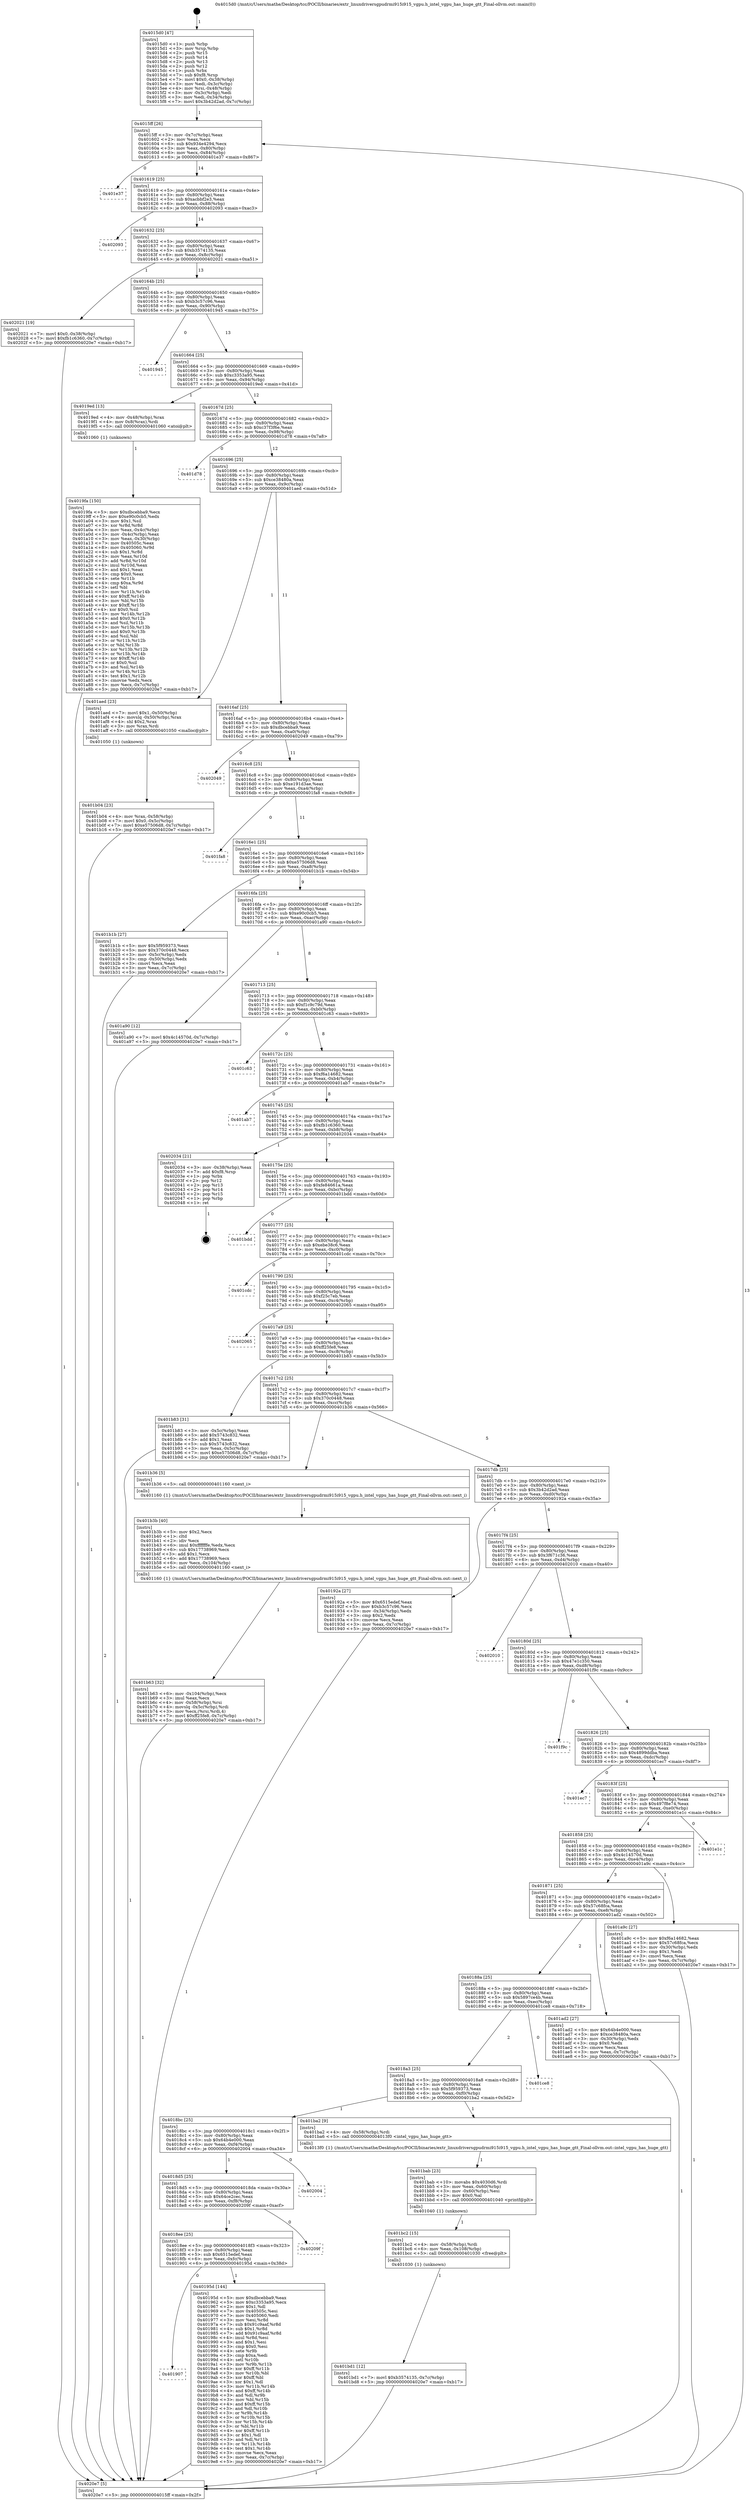 digraph "0x4015d0" {
  label = "0x4015d0 (/mnt/c/Users/mathe/Desktop/tcc/POCII/binaries/extr_linuxdriversgpudrmi915i915_vgpu.h_intel_vgpu_has_huge_gtt_Final-ollvm.out::main(0))"
  labelloc = "t"
  node[shape=record]

  Entry [label="",width=0.3,height=0.3,shape=circle,fillcolor=black,style=filled]
  "0x4015ff" [label="{
     0x4015ff [26]\l
     | [instrs]\l
     &nbsp;&nbsp;0x4015ff \<+3\>: mov -0x7c(%rbp),%eax\l
     &nbsp;&nbsp;0x401602 \<+2\>: mov %eax,%ecx\l
     &nbsp;&nbsp;0x401604 \<+6\>: sub $0x934e4294,%ecx\l
     &nbsp;&nbsp;0x40160a \<+3\>: mov %eax,-0x80(%rbp)\l
     &nbsp;&nbsp;0x40160d \<+6\>: mov %ecx,-0x84(%rbp)\l
     &nbsp;&nbsp;0x401613 \<+6\>: je 0000000000401e37 \<main+0x867\>\l
  }"]
  "0x401e37" [label="{
     0x401e37\l
  }", style=dashed]
  "0x401619" [label="{
     0x401619 [25]\l
     | [instrs]\l
     &nbsp;&nbsp;0x401619 \<+5\>: jmp 000000000040161e \<main+0x4e\>\l
     &nbsp;&nbsp;0x40161e \<+3\>: mov -0x80(%rbp),%eax\l
     &nbsp;&nbsp;0x401621 \<+5\>: sub $0xacbbf2e3,%eax\l
     &nbsp;&nbsp;0x401626 \<+6\>: mov %eax,-0x88(%rbp)\l
     &nbsp;&nbsp;0x40162c \<+6\>: je 0000000000402093 \<main+0xac3\>\l
  }"]
  Exit [label="",width=0.3,height=0.3,shape=circle,fillcolor=black,style=filled,peripheries=2]
  "0x402093" [label="{
     0x402093\l
  }", style=dashed]
  "0x401632" [label="{
     0x401632 [25]\l
     | [instrs]\l
     &nbsp;&nbsp;0x401632 \<+5\>: jmp 0000000000401637 \<main+0x67\>\l
     &nbsp;&nbsp;0x401637 \<+3\>: mov -0x80(%rbp),%eax\l
     &nbsp;&nbsp;0x40163a \<+5\>: sub $0xb3574135,%eax\l
     &nbsp;&nbsp;0x40163f \<+6\>: mov %eax,-0x8c(%rbp)\l
     &nbsp;&nbsp;0x401645 \<+6\>: je 0000000000402021 \<main+0xa51\>\l
  }"]
  "0x401bd1" [label="{
     0x401bd1 [12]\l
     | [instrs]\l
     &nbsp;&nbsp;0x401bd1 \<+7\>: movl $0xb3574135,-0x7c(%rbp)\l
     &nbsp;&nbsp;0x401bd8 \<+5\>: jmp 00000000004020e7 \<main+0xb17\>\l
  }"]
  "0x402021" [label="{
     0x402021 [19]\l
     | [instrs]\l
     &nbsp;&nbsp;0x402021 \<+7\>: movl $0x0,-0x38(%rbp)\l
     &nbsp;&nbsp;0x402028 \<+7\>: movl $0xfb1c6360,-0x7c(%rbp)\l
     &nbsp;&nbsp;0x40202f \<+5\>: jmp 00000000004020e7 \<main+0xb17\>\l
  }"]
  "0x40164b" [label="{
     0x40164b [25]\l
     | [instrs]\l
     &nbsp;&nbsp;0x40164b \<+5\>: jmp 0000000000401650 \<main+0x80\>\l
     &nbsp;&nbsp;0x401650 \<+3\>: mov -0x80(%rbp),%eax\l
     &nbsp;&nbsp;0x401653 \<+5\>: sub $0xb3c57c96,%eax\l
     &nbsp;&nbsp;0x401658 \<+6\>: mov %eax,-0x90(%rbp)\l
     &nbsp;&nbsp;0x40165e \<+6\>: je 0000000000401945 \<main+0x375\>\l
  }"]
  "0x401bc2" [label="{
     0x401bc2 [15]\l
     | [instrs]\l
     &nbsp;&nbsp;0x401bc2 \<+4\>: mov -0x58(%rbp),%rdi\l
     &nbsp;&nbsp;0x401bc6 \<+6\>: mov %eax,-0x108(%rbp)\l
     &nbsp;&nbsp;0x401bcc \<+5\>: call 0000000000401030 \<free@plt\>\l
     | [calls]\l
     &nbsp;&nbsp;0x401030 \{1\} (unknown)\l
  }"]
  "0x401945" [label="{
     0x401945\l
  }", style=dashed]
  "0x401664" [label="{
     0x401664 [25]\l
     | [instrs]\l
     &nbsp;&nbsp;0x401664 \<+5\>: jmp 0000000000401669 \<main+0x99\>\l
     &nbsp;&nbsp;0x401669 \<+3\>: mov -0x80(%rbp),%eax\l
     &nbsp;&nbsp;0x40166c \<+5\>: sub $0xc3353a95,%eax\l
     &nbsp;&nbsp;0x401671 \<+6\>: mov %eax,-0x94(%rbp)\l
     &nbsp;&nbsp;0x401677 \<+6\>: je 00000000004019ed \<main+0x41d\>\l
  }"]
  "0x401bab" [label="{
     0x401bab [23]\l
     | [instrs]\l
     &nbsp;&nbsp;0x401bab \<+10\>: movabs $0x4030d6,%rdi\l
     &nbsp;&nbsp;0x401bb5 \<+3\>: mov %eax,-0x60(%rbp)\l
     &nbsp;&nbsp;0x401bb8 \<+3\>: mov -0x60(%rbp),%esi\l
     &nbsp;&nbsp;0x401bbb \<+2\>: mov $0x0,%al\l
     &nbsp;&nbsp;0x401bbd \<+5\>: call 0000000000401040 \<printf@plt\>\l
     | [calls]\l
     &nbsp;&nbsp;0x401040 \{1\} (unknown)\l
  }"]
  "0x4019ed" [label="{
     0x4019ed [13]\l
     | [instrs]\l
     &nbsp;&nbsp;0x4019ed \<+4\>: mov -0x48(%rbp),%rax\l
     &nbsp;&nbsp;0x4019f1 \<+4\>: mov 0x8(%rax),%rdi\l
     &nbsp;&nbsp;0x4019f5 \<+5\>: call 0000000000401060 \<atoi@plt\>\l
     | [calls]\l
     &nbsp;&nbsp;0x401060 \{1\} (unknown)\l
  }"]
  "0x40167d" [label="{
     0x40167d [25]\l
     | [instrs]\l
     &nbsp;&nbsp;0x40167d \<+5\>: jmp 0000000000401682 \<main+0xb2\>\l
     &nbsp;&nbsp;0x401682 \<+3\>: mov -0x80(%rbp),%eax\l
     &nbsp;&nbsp;0x401685 \<+5\>: sub $0xc37f3f6e,%eax\l
     &nbsp;&nbsp;0x40168a \<+6\>: mov %eax,-0x98(%rbp)\l
     &nbsp;&nbsp;0x401690 \<+6\>: je 0000000000401d78 \<main+0x7a8\>\l
  }"]
  "0x401b63" [label="{
     0x401b63 [32]\l
     | [instrs]\l
     &nbsp;&nbsp;0x401b63 \<+6\>: mov -0x104(%rbp),%ecx\l
     &nbsp;&nbsp;0x401b69 \<+3\>: imul %eax,%ecx\l
     &nbsp;&nbsp;0x401b6c \<+4\>: mov -0x58(%rbp),%rsi\l
     &nbsp;&nbsp;0x401b70 \<+4\>: movslq -0x5c(%rbp),%rdi\l
     &nbsp;&nbsp;0x401b74 \<+3\>: mov %ecx,(%rsi,%rdi,4)\l
     &nbsp;&nbsp;0x401b77 \<+7\>: movl $0xff25fe8,-0x7c(%rbp)\l
     &nbsp;&nbsp;0x401b7e \<+5\>: jmp 00000000004020e7 \<main+0xb17\>\l
  }"]
  "0x401d78" [label="{
     0x401d78\l
  }", style=dashed]
  "0x401696" [label="{
     0x401696 [25]\l
     | [instrs]\l
     &nbsp;&nbsp;0x401696 \<+5\>: jmp 000000000040169b \<main+0xcb\>\l
     &nbsp;&nbsp;0x40169b \<+3\>: mov -0x80(%rbp),%eax\l
     &nbsp;&nbsp;0x40169e \<+5\>: sub $0xce38480a,%eax\l
     &nbsp;&nbsp;0x4016a3 \<+6\>: mov %eax,-0x9c(%rbp)\l
     &nbsp;&nbsp;0x4016a9 \<+6\>: je 0000000000401aed \<main+0x51d\>\l
  }"]
  "0x401b3b" [label="{
     0x401b3b [40]\l
     | [instrs]\l
     &nbsp;&nbsp;0x401b3b \<+5\>: mov $0x2,%ecx\l
     &nbsp;&nbsp;0x401b40 \<+1\>: cltd\l
     &nbsp;&nbsp;0x401b41 \<+2\>: idiv %ecx\l
     &nbsp;&nbsp;0x401b43 \<+6\>: imul $0xfffffffe,%edx,%ecx\l
     &nbsp;&nbsp;0x401b49 \<+6\>: sub $0x17738969,%ecx\l
     &nbsp;&nbsp;0x401b4f \<+3\>: add $0x1,%ecx\l
     &nbsp;&nbsp;0x401b52 \<+6\>: add $0x17738969,%ecx\l
     &nbsp;&nbsp;0x401b58 \<+6\>: mov %ecx,-0x104(%rbp)\l
     &nbsp;&nbsp;0x401b5e \<+5\>: call 0000000000401160 \<next_i\>\l
     | [calls]\l
     &nbsp;&nbsp;0x401160 \{1\} (/mnt/c/Users/mathe/Desktop/tcc/POCII/binaries/extr_linuxdriversgpudrmi915i915_vgpu.h_intel_vgpu_has_huge_gtt_Final-ollvm.out::next_i)\l
  }"]
  "0x401aed" [label="{
     0x401aed [23]\l
     | [instrs]\l
     &nbsp;&nbsp;0x401aed \<+7\>: movl $0x1,-0x50(%rbp)\l
     &nbsp;&nbsp;0x401af4 \<+4\>: movslq -0x50(%rbp),%rax\l
     &nbsp;&nbsp;0x401af8 \<+4\>: shl $0x2,%rax\l
     &nbsp;&nbsp;0x401afc \<+3\>: mov %rax,%rdi\l
     &nbsp;&nbsp;0x401aff \<+5\>: call 0000000000401050 \<malloc@plt\>\l
     | [calls]\l
     &nbsp;&nbsp;0x401050 \{1\} (unknown)\l
  }"]
  "0x4016af" [label="{
     0x4016af [25]\l
     | [instrs]\l
     &nbsp;&nbsp;0x4016af \<+5\>: jmp 00000000004016b4 \<main+0xe4\>\l
     &nbsp;&nbsp;0x4016b4 \<+3\>: mov -0x80(%rbp),%eax\l
     &nbsp;&nbsp;0x4016b7 \<+5\>: sub $0xdbcebba9,%eax\l
     &nbsp;&nbsp;0x4016bc \<+6\>: mov %eax,-0xa0(%rbp)\l
     &nbsp;&nbsp;0x4016c2 \<+6\>: je 0000000000402049 \<main+0xa79\>\l
  }"]
  "0x401b04" [label="{
     0x401b04 [23]\l
     | [instrs]\l
     &nbsp;&nbsp;0x401b04 \<+4\>: mov %rax,-0x58(%rbp)\l
     &nbsp;&nbsp;0x401b08 \<+7\>: movl $0x0,-0x5c(%rbp)\l
     &nbsp;&nbsp;0x401b0f \<+7\>: movl $0xe57506d8,-0x7c(%rbp)\l
     &nbsp;&nbsp;0x401b16 \<+5\>: jmp 00000000004020e7 \<main+0xb17\>\l
  }"]
  "0x402049" [label="{
     0x402049\l
  }", style=dashed]
  "0x4016c8" [label="{
     0x4016c8 [25]\l
     | [instrs]\l
     &nbsp;&nbsp;0x4016c8 \<+5\>: jmp 00000000004016cd \<main+0xfd\>\l
     &nbsp;&nbsp;0x4016cd \<+3\>: mov -0x80(%rbp),%eax\l
     &nbsp;&nbsp;0x4016d0 \<+5\>: sub $0xe191d3ae,%eax\l
     &nbsp;&nbsp;0x4016d5 \<+6\>: mov %eax,-0xa4(%rbp)\l
     &nbsp;&nbsp;0x4016db \<+6\>: je 0000000000401fa8 \<main+0x9d8\>\l
  }"]
  "0x4019fa" [label="{
     0x4019fa [150]\l
     | [instrs]\l
     &nbsp;&nbsp;0x4019fa \<+5\>: mov $0xdbcebba9,%ecx\l
     &nbsp;&nbsp;0x4019ff \<+5\>: mov $0xe90c0cb5,%edx\l
     &nbsp;&nbsp;0x401a04 \<+3\>: mov $0x1,%sil\l
     &nbsp;&nbsp;0x401a07 \<+3\>: xor %r8d,%r8d\l
     &nbsp;&nbsp;0x401a0a \<+3\>: mov %eax,-0x4c(%rbp)\l
     &nbsp;&nbsp;0x401a0d \<+3\>: mov -0x4c(%rbp),%eax\l
     &nbsp;&nbsp;0x401a10 \<+3\>: mov %eax,-0x30(%rbp)\l
     &nbsp;&nbsp;0x401a13 \<+7\>: mov 0x40505c,%eax\l
     &nbsp;&nbsp;0x401a1a \<+8\>: mov 0x405060,%r9d\l
     &nbsp;&nbsp;0x401a22 \<+4\>: sub $0x1,%r8d\l
     &nbsp;&nbsp;0x401a26 \<+3\>: mov %eax,%r10d\l
     &nbsp;&nbsp;0x401a29 \<+3\>: add %r8d,%r10d\l
     &nbsp;&nbsp;0x401a2c \<+4\>: imul %r10d,%eax\l
     &nbsp;&nbsp;0x401a30 \<+3\>: and $0x1,%eax\l
     &nbsp;&nbsp;0x401a33 \<+3\>: cmp $0x0,%eax\l
     &nbsp;&nbsp;0x401a36 \<+4\>: sete %r11b\l
     &nbsp;&nbsp;0x401a3a \<+4\>: cmp $0xa,%r9d\l
     &nbsp;&nbsp;0x401a3e \<+3\>: setl %bl\l
     &nbsp;&nbsp;0x401a41 \<+3\>: mov %r11b,%r14b\l
     &nbsp;&nbsp;0x401a44 \<+4\>: xor $0xff,%r14b\l
     &nbsp;&nbsp;0x401a48 \<+3\>: mov %bl,%r15b\l
     &nbsp;&nbsp;0x401a4b \<+4\>: xor $0xff,%r15b\l
     &nbsp;&nbsp;0x401a4f \<+4\>: xor $0x0,%sil\l
     &nbsp;&nbsp;0x401a53 \<+3\>: mov %r14b,%r12b\l
     &nbsp;&nbsp;0x401a56 \<+4\>: and $0x0,%r12b\l
     &nbsp;&nbsp;0x401a5a \<+3\>: and %sil,%r11b\l
     &nbsp;&nbsp;0x401a5d \<+3\>: mov %r15b,%r13b\l
     &nbsp;&nbsp;0x401a60 \<+4\>: and $0x0,%r13b\l
     &nbsp;&nbsp;0x401a64 \<+3\>: and %sil,%bl\l
     &nbsp;&nbsp;0x401a67 \<+3\>: or %r11b,%r12b\l
     &nbsp;&nbsp;0x401a6a \<+3\>: or %bl,%r13b\l
     &nbsp;&nbsp;0x401a6d \<+3\>: xor %r13b,%r12b\l
     &nbsp;&nbsp;0x401a70 \<+3\>: or %r15b,%r14b\l
     &nbsp;&nbsp;0x401a73 \<+4\>: xor $0xff,%r14b\l
     &nbsp;&nbsp;0x401a77 \<+4\>: or $0x0,%sil\l
     &nbsp;&nbsp;0x401a7b \<+3\>: and %sil,%r14b\l
     &nbsp;&nbsp;0x401a7e \<+3\>: or %r14b,%r12b\l
     &nbsp;&nbsp;0x401a81 \<+4\>: test $0x1,%r12b\l
     &nbsp;&nbsp;0x401a85 \<+3\>: cmovne %edx,%ecx\l
     &nbsp;&nbsp;0x401a88 \<+3\>: mov %ecx,-0x7c(%rbp)\l
     &nbsp;&nbsp;0x401a8b \<+5\>: jmp 00000000004020e7 \<main+0xb17\>\l
  }"]
  "0x401fa8" [label="{
     0x401fa8\l
  }", style=dashed]
  "0x4016e1" [label="{
     0x4016e1 [25]\l
     | [instrs]\l
     &nbsp;&nbsp;0x4016e1 \<+5\>: jmp 00000000004016e6 \<main+0x116\>\l
     &nbsp;&nbsp;0x4016e6 \<+3\>: mov -0x80(%rbp),%eax\l
     &nbsp;&nbsp;0x4016e9 \<+5\>: sub $0xe57506d8,%eax\l
     &nbsp;&nbsp;0x4016ee \<+6\>: mov %eax,-0xa8(%rbp)\l
     &nbsp;&nbsp;0x4016f4 \<+6\>: je 0000000000401b1b \<main+0x54b\>\l
  }"]
  "0x401907" [label="{
     0x401907\l
  }", style=dashed]
  "0x401b1b" [label="{
     0x401b1b [27]\l
     | [instrs]\l
     &nbsp;&nbsp;0x401b1b \<+5\>: mov $0x5f959373,%eax\l
     &nbsp;&nbsp;0x401b20 \<+5\>: mov $0x370c0448,%ecx\l
     &nbsp;&nbsp;0x401b25 \<+3\>: mov -0x5c(%rbp),%edx\l
     &nbsp;&nbsp;0x401b28 \<+3\>: cmp -0x50(%rbp),%edx\l
     &nbsp;&nbsp;0x401b2b \<+3\>: cmovl %ecx,%eax\l
     &nbsp;&nbsp;0x401b2e \<+3\>: mov %eax,-0x7c(%rbp)\l
     &nbsp;&nbsp;0x401b31 \<+5\>: jmp 00000000004020e7 \<main+0xb17\>\l
  }"]
  "0x4016fa" [label="{
     0x4016fa [25]\l
     | [instrs]\l
     &nbsp;&nbsp;0x4016fa \<+5\>: jmp 00000000004016ff \<main+0x12f\>\l
     &nbsp;&nbsp;0x4016ff \<+3\>: mov -0x80(%rbp),%eax\l
     &nbsp;&nbsp;0x401702 \<+5\>: sub $0xe90c0cb5,%eax\l
     &nbsp;&nbsp;0x401707 \<+6\>: mov %eax,-0xac(%rbp)\l
     &nbsp;&nbsp;0x40170d \<+6\>: je 0000000000401a90 \<main+0x4c0\>\l
  }"]
  "0x40195d" [label="{
     0x40195d [144]\l
     | [instrs]\l
     &nbsp;&nbsp;0x40195d \<+5\>: mov $0xdbcebba9,%eax\l
     &nbsp;&nbsp;0x401962 \<+5\>: mov $0xc3353a95,%ecx\l
     &nbsp;&nbsp;0x401967 \<+2\>: mov $0x1,%dl\l
     &nbsp;&nbsp;0x401969 \<+7\>: mov 0x40505c,%esi\l
     &nbsp;&nbsp;0x401970 \<+7\>: mov 0x405060,%edi\l
     &nbsp;&nbsp;0x401977 \<+3\>: mov %esi,%r8d\l
     &nbsp;&nbsp;0x40197a \<+7\>: sub $0x91c9aaf,%r8d\l
     &nbsp;&nbsp;0x401981 \<+4\>: sub $0x1,%r8d\l
     &nbsp;&nbsp;0x401985 \<+7\>: add $0x91c9aaf,%r8d\l
     &nbsp;&nbsp;0x40198c \<+4\>: imul %r8d,%esi\l
     &nbsp;&nbsp;0x401990 \<+3\>: and $0x1,%esi\l
     &nbsp;&nbsp;0x401993 \<+3\>: cmp $0x0,%esi\l
     &nbsp;&nbsp;0x401996 \<+4\>: sete %r9b\l
     &nbsp;&nbsp;0x40199a \<+3\>: cmp $0xa,%edi\l
     &nbsp;&nbsp;0x40199d \<+4\>: setl %r10b\l
     &nbsp;&nbsp;0x4019a1 \<+3\>: mov %r9b,%r11b\l
     &nbsp;&nbsp;0x4019a4 \<+4\>: xor $0xff,%r11b\l
     &nbsp;&nbsp;0x4019a8 \<+3\>: mov %r10b,%bl\l
     &nbsp;&nbsp;0x4019ab \<+3\>: xor $0xff,%bl\l
     &nbsp;&nbsp;0x4019ae \<+3\>: xor $0x1,%dl\l
     &nbsp;&nbsp;0x4019b1 \<+3\>: mov %r11b,%r14b\l
     &nbsp;&nbsp;0x4019b4 \<+4\>: and $0xff,%r14b\l
     &nbsp;&nbsp;0x4019b8 \<+3\>: and %dl,%r9b\l
     &nbsp;&nbsp;0x4019bb \<+3\>: mov %bl,%r15b\l
     &nbsp;&nbsp;0x4019be \<+4\>: and $0xff,%r15b\l
     &nbsp;&nbsp;0x4019c2 \<+3\>: and %dl,%r10b\l
     &nbsp;&nbsp;0x4019c5 \<+3\>: or %r9b,%r14b\l
     &nbsp;&nbsp;0x4019c8 \<+3\>: or %r10b,%r15b\l
     &nbsp;&nbsp;0x4019cb \<+3\>: xor %r15b,%r14b\l
     &nbsp;&nbsp;0x4019ce \<+3\>: or %bl,%r11b\l
     &nbsp;&nbsp;0x4019d1 \<+4\>: xor $0xff,%r11b\l
     &nbsp;&nbsp;0x4019d5 \<+3\>: or $0x1,%dl\l
     &nbsp;&nbsp;0x4019d8 \<+3\>: and %dl,%r11b\l
     &nbsp;&nbsp;0x4019db \<+3\>: or %r11b,%r14b\l
     &nbsp;&nbsp;0x4019de \<+4\>: test $0x1,%r14b\l
     &nbsp;&nbsp;0x4019e2 \<+3\>: cmovne %ecx,%eax\l
     &nbsp;&nbsp;0x4019e5 \<+3\>: mov %eax,-0x7c(%rbp)\l
     &nbsp;&nbsp;0x4019e8 \<+5\>: jmp 00000000004020e7 \<main+0xb17\>\l
  }"]
  "0x401a90" [label="{
     0x401a90 [12]\l
     | [instrs]\l
     &nbsp;&nbsp;0x401a90 \<+7\>: movl $0x4c14570d,-0x7c(%rbp)\l
     &nbsp;&nbsp;0x401a97 \<+5\>: jmp 00000000004020e7 \<main+0xb17\>\l
  }"]
  "0x401713" [label="{
     0x401713 [25]\l
     | [instrs]\l
     &nbsp;&nbsp;0x401713 \<+5\>: jmp 0000000000401718 \<main+0x148\>\l
     &nbsp;&nbsp;0x401718 \<+3\>: mov -0x80(%rbp),%eax\l
     &nbsp;&nbsp;0x40171b \<+5\>: sub $0xf1c9c79d,%eax\l
     &nbsp;&nbsp;0x401720 \<+6\>: mov %eax,-0xb0(%rbp)\l
     &nbsp;&nbsp;0x401726 \<+6\>: je 0000000000401c63 \<main+0x693\>\l
  }"]
  "0x4018ee" [label="{
     0x4018ee [25]\l
     | [instrs]\l
     &nbsp;&nbsp;0x4018ee \<+5\>: jmp 00000000004018f3 \<main+0x323\>\l
     &nbsp;&nbsp;0x4018f3 \<+3\>: mov -0x80(%rbp),%eax\l
     &nbsp;&nbsp;0x4018f6 \<+5\>: sub $0x6515edef,%eax\l
     &nbsp;&nbsp;0x4018fb \<+6\>: mov %eax,-0xfc(%rbp)\l
     &nbsp;&nbsp;0x401901 \<+6\>: je 000000000040195d \<main+0x38d\>\l
  }"]
  "0x401c63" [label="{
     0x401c63\l
  }", style=dashed]
  "0x40172c" [label="{
     0x40172c [25]\l
     | [instrs]\l
     &nbsp;&nbsp;0x40172c \<+5\>: jmp 0000000000401731 \<main+0x161\>\l
     &nbsp;&nbsp;0x401731 \<+3\>: mov -0x80(%rbp),%eax\l
     &nbsp;&nbsp;0x401734 \<+5\>: sub $0xf6a14682,%eax\l
     &nbsp;&nbsp;0x401739 \<+6\>: mov %eax,-0xb4(%rbp)\l
     &nbsp;&nbsp;0x40173f \<+6\>: je 0000000000401ab7 \<main+0x4e7\>\l
  }"]
  "0x40209f" [label="{
     0x40209f\l
  }", style=dashed]
  "0x401ab7" [label="{
     0x401ab7\l
  }", style=dashed]
  "0x401745" [label="{
     0x401745 [25]\l
     | [instrs]\l
     &nbsp;&nbsp;0x401745 \<+5\>: jmp 000000000040174a \<main+0x17a\>\l
     &nbsp;&nbsp;0x40174a \<+3\>: mov -0x80(%rbp),%eax\l
     &nbsp;&nbsp;0x40174d \<+5\>: sub $0xfb1c6360,%eax\l
     &nbsp;&nbsp;0x401752 \<+6\>: mov %eax,-0xb8(%rbp)\l
     &nbsp;&nbsp;0x401758 \<+6\>: je 0000000000402034 \<main+0xa64\>\l
  }"]
  "0x4018d5" [label="{
     0x4018d5 [25]\l
     | [instrs]\l
     &nbsp;&nbsp;0x4018d5 \<+5\>: jmp 00000000004018da \<main+0x30a\>\l
     &nbsp;&nbsp;0x4018da \<+3\>: mov -0x80(%rbp),%eax\l
     &nbsp;&nbsp;0x4018dd \<+5\>: sub $0x64ce2cec,%eax\l
     &nbsp;&nbsp;0x4018e2 \<+6\>: mov %eax,-0xf8(%rbp)\l
     &nbsp;&nbsp;0x4018e8 \<+6\>: je 000000000040209f \<main+0xacf\>\l
  }"]
  "0x402034" [label="{
     0x402034 [21]\l
     | [instrs]\l
     &nbsp;&nbsp;0x402034 \<+3\>: mov -0x38(%rbp),%eax\l
     &nbsp;&nbsp;0x402037 \<+7\>: add $0xf8,%rsp\l
     &nbsp;&nbsp;0x40203e \<+1\>: pop %rbx\l
     &nbsp;&nbsp;0x40203f \<+2\>: pop %r12\l
     &nbsp;&nbsp;0x402041 \<+2\>: pop %r13\l
     &nbsp;&nbsp;0x402043 \<+2\>: pop %r14\l
     &nbsp;&nbsp;0x402045 \<+2\>: pop %r15\l
     &nbsp;&nbsp;0x402047 \<+1\>: pop %rbp\l
     &nbsp;&nbsp;0x402048 \<+1\>: ret\l
  }"]
  "0x40175e" [label="{
     0x40175e [25]\l
     | [instrs]\l
     &nbsp;&nbsp;0x40175e \<+5\>: jmp 0000000000401763 \<main+0x193\>\l
     &nbsp;&nbsp;0x401763 \<+3\>: mov -0x80(%rbp),%eax\l
     &nbsp;&nbsp;0x401766 \<+5\>: sub $0xfe84661a,%eax\l
     &nbsp;&nbsp;0x40176b \<+6\>: mov %eax,-0xbc(%rbp)\l
     &nbsp;&nbsp;0x401771 \<+6\>: je 0000000000401bdd \<main+0x60d\>\l
  }"]
  "0x402004" [label="{
     0x402004\l
  }", style=dashed]
  "0x401bdd" [label="{
     0x401bdd\l
  }", style=dashed]
  "0x401777" [label="{
     0x401777 [25]\l
     | [instrs]\l
     &nbsp;&nbsp;0x401777 \<+5\>: jmp 000000000040177c \<main+0x1ac\>\l
     &nbsp;&nbsp;0x40177c \<+3\>: mov -0x80(%rbp),%eax\l
     &nbsp;&nbsp;0x40177f \<+5\>: sub $0xebe38c6,%eax\l
     &nbsp;&nbsp;0x401784 \<+6\>: mov %eax,-0xc0(%rbp)\l
     &nbsp;&nbsp;0x40178a \<+6\>: je 0000000000401cdc \<main+0x70c\>\l
  }"]
  "0x4018bc" [label="{
     0x4018bc [25]\l
     | [instrs]\l
     &nbsp;&nbsp;0x4018bc \<+5\>: jmp 00000000004018c1 \<main+0x2f1\>\l
     &nbsp;&nbsp;0x4018c1 \<+3\>: mov -0x80(%rbp),%eax\l
     &nbsp;&nbsp;0x4018c4 \<+5\>: sub $0x64b4e000,%eax\l
     &nbsp;&nbsp;0x4018c9 \<+6\>: mov %eax,-0xf4(%rbp)\l
     &nbsp;&nbsp;0x4018cf \<+6\>: je 0000000000402004 \<main+0xa34\>\l
  }"]
  "0x401cdc" [label="{
     0x401cdc\l
  }", style=dashed]
  "0x401790" [label="{
     0x401790 [25]\l
     | [instrs]\l
     &nbsp;&nbsp;0x401790 \<+5\>: jmp 0000000000401795 \<main+0x1c5\>\l
     &nbsp;&nbsp;0x401795 \<+3\>: mov -0x80(%rbp),%eax\l
     &nbsp;&nbsp;0x401798 \<+5\>: sub $0xf25c7eb,%eax\l
     &nbsp;&nbsp;0x40179d \<+6\>: mov %eax,-0xc4(%rbp)\l
     &nbsp;&nbsp;0x4017a3 \<+6\>: je 0000000000402065 \<main+0xa95\>\l
  }"]
  "0x401ba2" [label="{
     0x401ba2 [9]\l
     | [instrs]\l
     &nbsp;&nbsp;0x401ba2 \<+4\>: mov -0x58(%rbp),%rdi\l
     &nbsp;&nbsp;0x401ba6 \<+5\>: call 00000000004013f0 \<intel_vgpu_has_huge_gtt\>\l
     | [calls]\l
     &nbsp;&nbsp;0x4013f0 \{1\} (/mnt/c/Users/mathe/Desktop/tcc/POCII/binaries/extr_linuxdriversgpudrmi915i915_vgpu.h_intel_vgpu_has_huge_gtt_Final-ollvm.out::intel_vgpu_has_huge_gtt)\l
  }"]
  "0x402065" [label="{
     0x402065\l
  }", style=dashed]
  "0x4017a9" [label="{
     0x4017a9 [25]\l
     | [instrs]\l
     &nbsp;&nbsp;0x4017a9 \<+5\>: jmp 00000000004017ae \<main+0x1de\>\l
     &nbsp;&nbsp;0x4017ae \<+3\>: mov -0x80(%rbp),%eax\l
     &nbsp;&nbsp;0x4017b1 \<+5\>: sub $0xff25fe8,%eax\l
     &nbsp;&nbsp;0x4017b6 \<+6\>: mov %eax,-0xc8(%rbp)\l
     &nbsp;&nbsp;0x4017bc \<+6\>: je 0000000000401b83 \<main+0x5b3\>\l
  }"]
  "0x4018a3" [label="{
     0x4018a3 [25]\l
     | [instrs]\l
     &nbsp;&nbsp;0x4018a3 \<+5\>: jmp 00000000004018a8 \<main+0x2d8\>\l
     &nbsp;&nbsp;0x4018a8 \<+3\>: mov -0x80(%rbp),%eax\l
     &nbsp;&nbsp;0x4018ab \<+5\>: sub $0x5f959373,%eax\l
     &nbsp;&nbsp;0x4018b0 \<+6\>: mov %eax,-0xf0(%rbp)\l
     &nbsp;&nbsp;0x4018b6 \<+6\>: je 0000000000401ba2 \<main+0x5d2\>\l
  }"]
  "0x401b83" [label="{
     0x401b83 [31]\l
     | [instrs]\l
     &nbsp;&nbsp;0x401b83 \<+3\>: mov -0x5c(%rbp),%eax\l
     &nbsp;&nbsp;0x401b86 \<+5\>: add $0x5743c832,%eax\l
     &nbsp;&nbsp;0x401b8b \<+3\>: add $0x1,%eax\l
     &nbsp;&nbsp;0x401b8e \<+5\>: sub $0x5743c832,%eax\l
     &nbsp;&nbsp;0x401b93 \<+3\>: mov %eax,-0x5c(%rbp)\l
     &nbsp;&nbsp;0x401b96 \<+7\>: movl $0xe57506d8,-0x7c(%rbp)\l
     &nbsp;&nbsp;0x401b9d \<+5\>: jmp 00000000004020e7 \<main+0xb17\>\l
  }"]
  "0x4017c2" [label="{
     0x4017c2 [25]\l
     | [instrs]\l
     &nbsp;&nbsp;0x4017c2 \<+5\>: jmp 00000000004017c7 \<main+0x1f7\>\l
     &nbsp;&nbsp;0x4017c7 \<+3\>: mov -0x80(%rbp),%eax\l
     &nbsp;&nbsp;0x4017ca \<+5\>: sub $0x370c0448,%eax\l
     &nbsp;&nbsp;0x4017cf \<+6\>: mov %eax,-0xcc(%rbp)\l
     &nbsp;&nbsp;0x4017d5 \<+6\>: je 0000000000401b36 \<main+0x566\>\l
  }"]
  "0x401ce8" [label="{
     0x401ce8\l
  }", style=dashed]
  "0x401b36" [label="{
     0x401b36 [5]\l
     | [instrs]\l
     &nbsp;&nbsp;0x401b36 \<+5\>: call 0000000000401160 \<next_i\>\l
     | [calls]\l
     &nbsp;&nbsp;0x401160 \{1\} (/mnt/c/Users/mathe/Desktop/tcc/POCII/binaries/extr_linuxdriversgpudrmi915i915_vgpu.h_intel_vgpu_has_huge_gtt_Final-ollvm.out::next_i)\l
  }"]
  "0x4017db" [label="{
     0x4017db [25]\l
     | [instrs]\l
     &nbsp;&nbsp;0x4017db \<+5\>: jmp 00000000004017e0 \<main+0x210\>\l
     &nbsp;&nbsp;0x4017e0 \<+3\>: mov -0x80(%rbp),%eax\l
     &nbsp;&nbsp;0x4017e3 \<+5\>: sub $0x3b42d2ad,%eax\l
     &nbsp;&nbsp;0x4017e8 \<+6\>: mov %eax,-0xd0(%rbp)\l
     &nbsp;&nbsp;0x4017ee \<+6\>: je 000000000040192a \<main+0x35a\>\l
  }"]
  "0x40188a" [label="{
     0x40188a [25]\l
     | [instrs]\l
     &nbsp;&nbsp;0x40188a \<+5\>: jmp 000000000040188f \<main+0x2bf\>\l
     &nbsp;&nbsp;0x40188f \<+3\>: mov -0x80(%rbp),%eax\l
     &nbsp;&nbsp;0x401892 \<+5\>: sub $0x5897ce4b,%eax\l
     &nbsp;&nbsp;0x401897 \<+6\>: mov %eax,-0xec(%rbp)\l
     &nbsp;&nbsp;0x40189d \<+6\>: je 0000000000401ce8 \<main+0x718\>\l
  }"]
  "0x40192a" [label="{
     0x40192a [27]\l
     | [instrs]\l
     &nbsp;&nbsp;0x40192a \<+5\>: mov $0x6515edef,%eax\l
     &nbsp;&nbsp;0x40192f \<+5\>: mov $0xb3c57c96,%ecx\l
     &nbsp;&nbsp;0x401934 \<+3\>: mov -0x34(%rbp),%edx\l
     &nbsp;&nbsp;0x401937 \<+3\>: cmp $0x2,%edx\l
     &nbsp;&nbsp;0x40193a \<+3\>: cmovne %ecx,%eax\l
     &nbsp;&nbsp;0x40193d \<+3\>: mov %eax,-0x7c(%rbp)\l
     &nbsp;&nbsp;0x401940 \<+5\>: jmp 00000000004020e7 \<main+0xb17\>\l
  }"]
  "0x4017f4" [label="{
     0x4017f4 [25]\l
     | [instrs]\l
     &nbsp;&nbsp;0x4017f4 \<+5\>: jmp 00000000004017f9 \<main+0x229\>\l
     &nbsp;&nbsp;0x4017f9 \<+3\>: mov -0x80(%rbp),%eax\l
     &nbsp;&nbsp;0x4017fc \<+5\>: sub $0x3f671c36,%eax\l
     &nbsp;&nbsp;0x401801 \<+6\>: mov %eax,-0xd4(%rbp)\l
     &nbsp;&nbsp;0x401807 \<+6\>: je 0000000000402010 \<main+0xa40\>\l
  }"]
  "0x4020e7" [label="{
     0x4020e7 [5]\l
     | [instrs]\l
     &nbsp;&nbsp;0x4020e7 \<+5\>: jmp 00000000004015ff \<main+0x2f\>\l
  }"]
  "0x4015d0" [label="{
     0x4015d0 [47]\l
     | [instrs]\l
     &nbsp;&nbsp;0x4015d0 \<+1\>: push %rbp\l
     &nbsp;&nbsp;0x4015d1 \<+3\>: mov %rsp,%rbp\l
     &nbsp;&nbsp;0x4015d4 \<+2\>: push %r15\l
     &nbsp;&nbsp;0x4015d6 \<+2\>: push %r14\l
     &nbsp;&nbsp;0x4015d8 \<+2\>: push %r13\l
     &nbsp;&nbsp;0x4015da \<+2\>: push %r12\l
     &nbsp;&nbsp;0x4015dc \<+1\>: push %rbx\l
     &nbsp;&nbsp;0x4015dd \<+7\>: sub $0xf8,%rsp\l
     &nbsp;&nbsp;0x4015e4 \<+7\>: movl $0x0,-0x38(%rbp)\l
     &nbsp;&nbsp;0x4015eb \<+3\>: mov %edi,-0x3c(%rbp)\l
     &nbsp;&nbsp;0x4015ee \<+4\>: mov %rsi,-0x48(%rbp)\l
     &nbsp;&nbsp;0x4015f2 \<+3\>: mov -0x3c(%rbp),%edi\l
     &nbsp;&nbsp;0x4015f5 \<+3\>: mov %edi,-0x34(%rbp)\l
     &nbsp;&nbsp;0x4015f8 \<+7\>: movl $0x3b42d2ad,-0x7c(%rbp)\l
  }"]
  "0x401ad2" [label="{
     0x401ad2 [27]\l
     | [instrs]\l
     &nbsp;&nbsp;0x401ad2 \<+5\>: mov $0x64b4e000,%eax\l
     &nbsp;&nbsp;0x401ad7 \<+5\>: mov $0xce38480a,%ecx\l
     &nbsp;&nbsp;0x401adc \<+3\>: mov -0x30(%rbp),%edx\l
     &nbsp;&nbsp;0x401adf \<+3\>: cmp $0x0,%edx\l
     &nbsp;&nbsp;0x401ae2 \<+3\>: cmove %ecx,%eax\l
     &nbsp;&nbsp;0x401ae5 \<+3\>: mov %eax,-0x7c(%rbp)\l
     &nbsp;&nbsp;0x401ae8 \<+5\>: jmp 00000000004020e7 \<main+0xb17\>\l
  }"]
  "0x402010" [label="{
     0x402010\l
  }", style=dashed]
  "0x40180d" [label="{
     0x40180d [25]\l
     | [instrs]\l
     &nbsp;&nbsp;0x40180d \<+5\>: jmp 0000000000401812 \<main+0x242\>\l
     &nbsp;&nbsp;0x401812 \<+3\>: mov -0x80(%rbp),%eax\l
     &nbsp;&nbsp;0x401815 \<+5\>: sub $0x47e1c350,%eax\l
     &nbsp;&nbsp;0x40181a \<+6\>: mov %eax,-0xd8(%rbp)\l
     &nbsp;&nbsp;0x401820 \<+6\>: je 0000000000401f9c \<main+0x9cc\>\l
  }"]
  "0x401871" [label="{
     0x401871 [25]\l
     | [instrs]\l
     &nbsp;&nbsp;0x401871 \<+5\>: jmp 0000000000401876 \<main+0x2a6\>\l
     &nbsp;&nbsp;0x401876 \<+3\>: mov -0x80(%rbp),%eax\l
     &nbsp;&nbsp;0x401879 \<+5\>: sub $0x57c68fca,%eax\l
     &nbsp;&nbsp;0x40187e \<+6\>: mov %eax,-0xe8(%rbp)\l
     &nbsp;&nbsp;0x401884 \<+6\>: je 0000000000401ad2 \<main+0x502\>\l
  }"]
  "0x401f9c" [label="{
     0x401f9c\l
  }", style=dashed]
  "0x401826" [label="{
     0x401826 [25]\l
     | [instrs]\l
     &nbsp;&nbsp;0x401826 \<+5\>: jmp 000000000040182b \<main+0x25b\>\l
     &nbsp;&nbsp;0x40182b \<+3\>: mov -0x80(%rbp),%eax\l
     &nbsp;&nbsp;0x40182e \<+5\>: sub $0x4899ddba,%eax\l
     &nbsp;&nbsp;0x401833 \<+6\>: mov %eax,-0xdc(%rbp)\l
     &nbsp;&nbsp;0x401839 \<+6\>: je 0000000000401ec7 \<main+0x8f7\>\l
  }"]
  "0x401a9c" [label="{
     0x401a9c [27]\l
     | [instrs]\l
     &nbsp;&nbsp;0x401a9c \<+5\>: mov $0xf6a14682,%eax\l
     &nbsp;&nbsp;0x401aa1 \<+5\>: mov $0x57c68fca,%ecx\l
     &nbsp;&nbsp;0x401aa6 \<+3\>: mov -0x30(%rbp),%edx\l
     &nbsp;&nbsp;0x401aa9 \<+3\>: cmp $0x1,%edx\l
     &nbsp;&nbsp;0x401aac \<+3\>: cmovl %ecx,%eax\l
     &nbsp;&nbsp;0x401aaf \<+3\>: mov %eax,-0x7c(%rbp)\l
     &nbsp;&nbsp;0x401ab2 \<+5\>: jmp 00000000004020e7 \<main+0xb17\>\l
  }"]
  "0x401ec7" [label="{
     0x401ec7\l
  }", style=dashed]
  "0x40183f" [label="{
     0x40183f [25]\l
     | [instrs]\l
     &nbsp;&nbsp;0x40183f \<+5\>: jmp 0000000000401844 \<main+0x274\>\l
     &nbsp;&nbsp;0x401844 \<+3\>: mov -0x80(%rbp),%eax\l
     &nbsp;&nbsp;0x401847 \<+5\>: sub $0x497f8e74,%eax\l
     &nbsp;&nbsp;0x40184c \<+6\>: mov %eax,-0xe0(%rbp)\l
     &nbsp;&nbsp;0x401852 \<+6\>: je 0000000000401e1c \<main+0x84c\>\l
  }"]
  "0x401858" [label="{
     0x401858 [25]\l
     | [instrs]\l
     &nbsp;&nbsp;0x401858 \<+5\>: jmp 000000000040185d \<main+0x28d\>\l
     &nbsp;&nbsp;0x40185d \<+3\>: mov -0x80(%rbp),%eax\l
     &nbsp;&nbsp;0x401860 \<+5\>: sub $0x4c14570d,%eax\l
     &nbsp;&nbsp;0x401865 \<+6\>: mov %eax,-0xe4(%rbp)\l
     &nbsp;&nbsp;0x40186b \<+6\>: je 0000000000401a9c \<main+0x4cc\>\l
  }"]
  "0x401e1c" [label="{
     0x401e1c\l
  }", style=dashed]
  Entry -> "0x4015d0" [label=" 1"]
  "0x4015ff" -> "0x401e37" [label=" 0"]
  "0x4015ff" -> "0x401619" [label=" 14"]
  "0x402034" -> Exit [label=" 1"]
  "0x401619" -> "0x402093" [label=" 0"]
  "0x401619" -> "0x401632" [label=" 14"]
  "0x402021" -> "0x4020e7" [label=" 1"]
  "0x401632" -> "0x402021" [label=" 1"]
  "0x401632" -> "0x40164b" [label=" 13"]
  "0x401bd1" -> "0x4020e7" [label=" 1"]
  "0x40164b" -> "0x401945" [label=" 0"]
  "0x40164b" -> "0x401664" [label=" 13"]
  "0x401bc2" -> "0x401bd1" [label=" 1"]
  "0x401664" -> "0x4019ed" [label=" 1"]
  "0x401664" -> "0x40167d" [label=" 12"]
  "0x401bab" -> "0x401bc2" [label=" 1"]
  "0x40167d" -> "0x401d78" [label=" 0"]
  "0x40167d" -> "0x401696" [label=" 12"]
  "0x401ba2" -> "0x401bab" [label=" 1"]
  "0x401696" -> "0x401aed" [label=" 1"]
  "0x401696" -> "0x4016af" [label=" 11"]
  "0x401b83" -> "0x4020e7" [label=" 1"]
  "0x4016af" -> "0x402049" [label=" 0"]
  "0x4016af" -> "0x4016c8" [label=" 11"]
  "0x401b63" -> "0x4020e7" [label=" 1"]
  "0x4016c8" -> "0x401fa8" [label=" 0"]
  "0x4016c8" -> "0x4016e1" [label=" 11"]
  "0x401b3b" -> "0x401b63" [label=" 1"]
  "0x4016e1" -> "0x401b1b" [label=" 2"]
  "0x4016e1" -> "0x4016fa" [label=" 9"]
  "0x401b36" -> "0x401b3b" [label=" 1"]
  "0x4016fa" -> "0x401a90" [label=" 1"]
  "0x4016fa" -> "0x401713" [label=" 8"]
  "0x401b1b" -> "0x4020e7" [label=" 2"]
  "0x401713" -> "0x401c63" [label=" 0"]
  "0x401713" -> "0x40172c" [label=" 8"]
  "0x401aed" -> "0x401b04" [label=" 1"]
  "0x40172c" -> "0x401ab7" [label=" 0"]
  "0x40172c" -> "0x401745" [label=" 8"]
  "0x401ad2" -> "0x4020e7" [label=" 1"]
  "0x401745" -> "0x402034" [label=" 1"]
  "0x401745" -> "0x40175e" [label=" 7"]
  "0x401a90" -> "0x4020e7" [label=" 1"]
  "0x40175e" -> "0x401bdd" [label=" 0"]
  "0x40175e" -> "0x401777" [label=" 7"]
  "0x4019fa" -> "0x4020e7" [label=" 1"]
  "0x401777" -> "0x401cdc" [label=" 0"]
  "0x401777" -> "0x401790" [label=" 7"]
  "0x40195d" -> "0x4020e7" [label=" 1"]
  "0x401790" -> "0x402065" [label=" 0"]
  "0x401790" -> "0x4017a9" [label=" 7"]
  "0x4018ee" -> "0x401907" [label=" 0"]
  "0x4017a9" -> "0x401b83" [label=" 1"]
  "0x4017a9" -> "0x4017c2" [label=" 6"]
  "0x401b04" -> "0x4020e7" [label=" 1"]
  "0x4017c2" -> "0x401b36" [label=" 1"]
  "0x4017c2" -> "0x4017db" [label=" 5"]
  "0x4018d5" -> "0x4018ee" [label=" 1"]
  "0x4017db" -> "0x40192a" [label=" 1"]
  "0x4017db" -> "0x4017f4" [label=" 4"]
  "0x40192a" -> "0x4020e7" [label=" 1"]
  "0x4015d0" -> "0x4015ff" [label=" 1"]
  "0x4020e7" -> "0x4015ff" [label=" 13"]
  "0x401a9c" -> "0x4020e7" [label=" 1"]
  "0x4017f4" -> "0x402010" [label=" 0"]
  "0x4017f4" -> "0x40180d" [label=" 4"]
  "0x4018bc" -> "0x4018d5" [label=" 1"]
  "0x40180d" -> "0x401f9c" [label=" 0"]
  "0x40180d" -> "0x401826" [label=" 4"]
  "0x4019ed" -> "0x4019fa" [label=" 1"]
  "0x401826" -> "0x401ec7" [label=" 0"]
  "0x401826" -> "0x40183f" [label=" 4"]
  "0x4018a3" -> "0x4018bc" [label=" 1"]
  "0x40183f" -> "0x401e1c" [label=" 0"]
  "0x40183f" -> "0x401858" [label=" 4"]
  "0x4018a3" -> "0x401ba2" [label=" 1"]
  "0x401858" -> "0x401a9c" [label=" 1"]
  "0x401858" -> "0x401871" [label=" 3"]
  "0x4018bc" -> "0x402004" [label=" 0"]
  "0x401871" -> "0x401ad2" [label=" 1"]
  "0x401871" -> "0x40188a" [label=" 2"]
  "0x4018d5" -> "0x40209f" [label=" 0"]
  "0x40188a" -> "0x401ce8" [label=" 0"]
  "0x40188a" -> "0x4018a3" [label=" 2"]
  "0x4018ee" -> "0x40195d" [label=" 1"]
}
